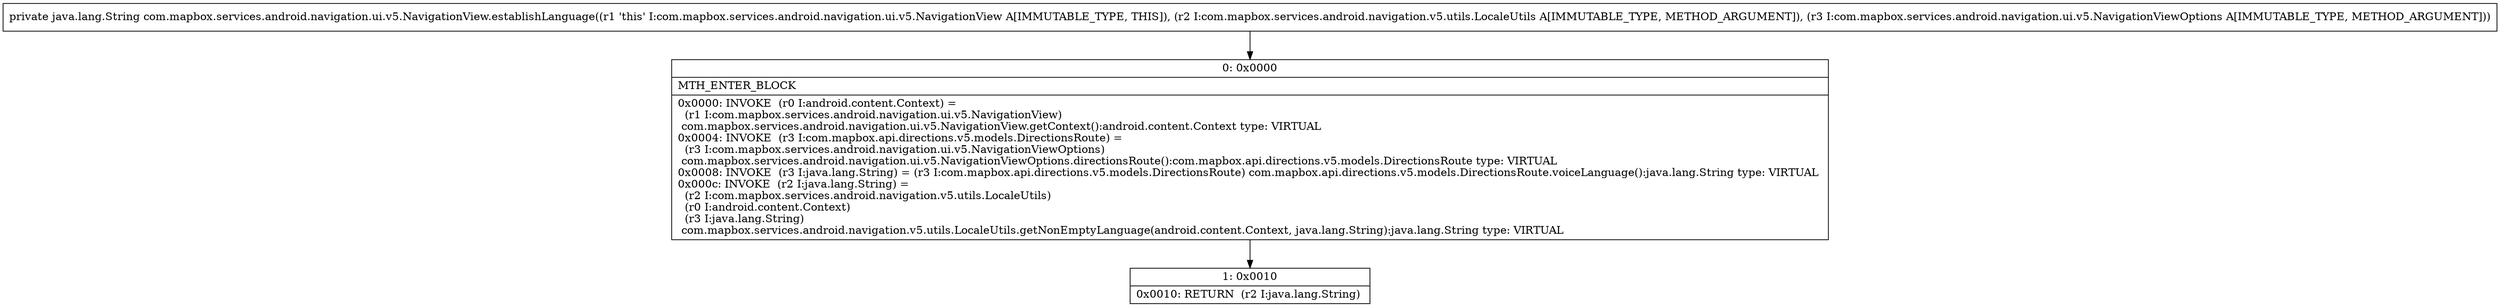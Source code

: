 digraph "CFG forcom.mapbox.services.android.navigation.ui.v5.NavigationView.establishLanguage(Lcom\/mapbox\/services\/android\/navigation\/v5\/utils\/LocaleUtils;Lcom\/mapbox\/services\/android\/navigation\/ui\/v5\/NavigationViewOptions;)Ljava\/lang\/String;" {
Node_0 [shape=record,label="{0\:\ 0x0000|MTH_ENTER_BLOCK\l|0x0000: INVOKE  (r0 I:android.content.Context) = \l  (r1 I:com.mapbox.services.android.navigation.ui.v5.NavigationView)\l com.mapbox.services.android.navigation.ui.v5.NavigationView.getContext():android.content.Context type: VIRTUAL \l0x0004: INVOKE  (r3 I:com.mapbox.api.directions.v5.models.DirectionsRoute) = \l  (r3 I:com.mapbox.services.android.navigation.ui.v5.NavigationViewOptions)\l com.mapbox.services.android.navigation.ui.v5.NavigationViewOptions.directionsRoute():com.mapbox.api.directions.v5.models.DirectionsRoute type: VIRTUAL \l0x0008: INVOKE  (r3 I:java.lang.String) = (r3 I:com.mapbox.api.directions.v5.models.DirectionsRoute) com.mapbox.api.directions.v5.models.DirectionsRoute.voiceLanguage():java.lang.String type: VIRTUAL \l0x000c: INVOKE  (r2 I:java.lang.String) = \l  (r2 I:com.mapbox.services.android.navigation.v5.utils.LocaleUtils)\l  (r0 I:android.content.Context)\l  (r3 I:java.lang.String)\l com.mapbox.services.android.navigation.v5.utils.LocaleUtils.getNonEmptyLanguage(android.content.Context, java.lang.String):java.lang.String type: VIRTUAL \l}"];
Node_1 [shape=record,label="{1\:\ 0x0010|0x0010: RETURN  (r2 I:java.lang.String) \l}"];
MethodNode[shape=record,label="{private java.lang.String com.mapbox.services.android.navigation.ui.v5.NavigationView.establishLanguage((r1 'this' I:com.mapbox.services.android.navigation.ui.v5.NavigationView A[IMMUTABLE_TYPE, THIS]), (r2 I:com.mapbox.services.android.navigation.v5.utils.LocaleUtils A[IMMUTABLE_TYPE, METHOD_ARGUMENT]), (r3 I:com.mapbox.services.android.navigation.ui.v5.NavigationViewOptions A[IMMUTABLE_TYPE, METHOD_ARGUMENT])) }"];
MethodNode -> Node_0;
Node_0 -> Node_1;
}

